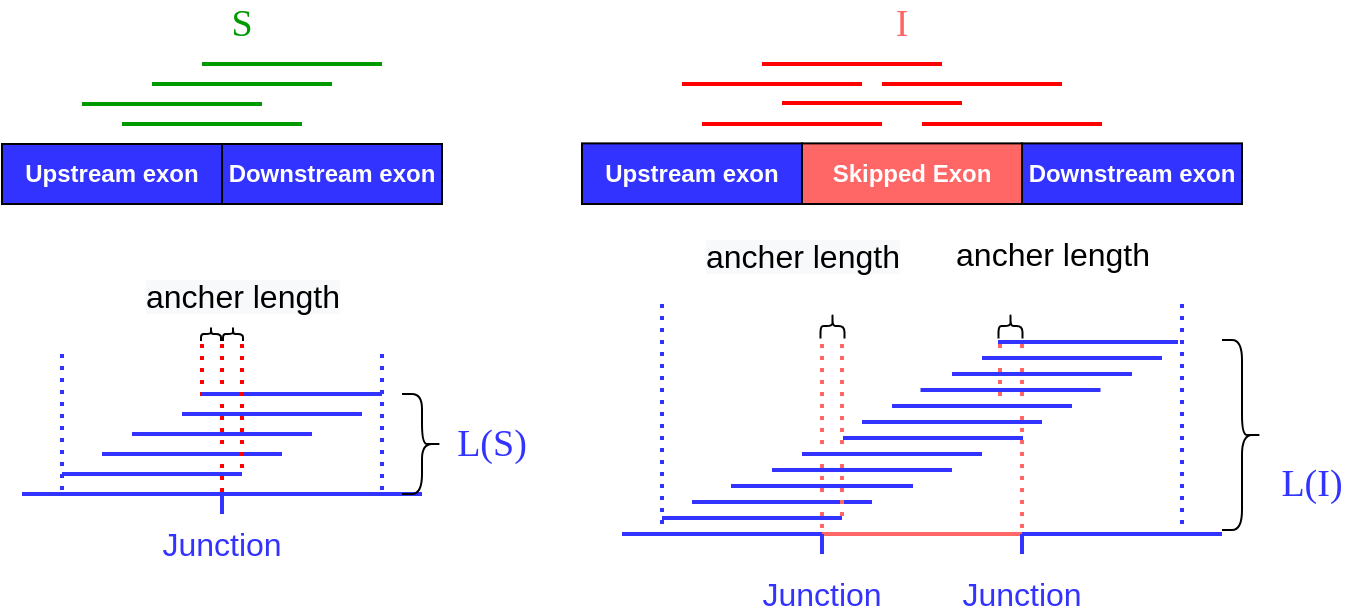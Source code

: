 <mxfile version="14.5.4" type="github">
  <diagram id="DNjFaCcENhAwe2-UgSe2" name="Page-1">
    <mxGraphModel dx="641" dy="588" grid="1" gridSize="10" guides="1" tooltips="1" connect="0" arrows="1" fold="1" page="1" pageScale="1" pageWidth="1169" pageHeight="827" math="0" shadow="0">
      <root>
        <mxCell id="0" />
        <mxCell id="1" parent="0" />
        <mxCell id="RrKAQk9WSgDsEkspCCAe-52" value="" style="group" parent="1" vertex="1" connectable="0">
          <mxGeometry x="370" y="365" width="210" height="155" as="geometry" />
        </mxCell>
        <mxCell id="8OU9jWKdstNd1OK4Vplz-22" value="" style="endArrow=none;dashed=1;html=1;dashPattern=1 2;strokeWidth=2;fontSize=16;fontColor=#3333FF;strokeColor=#FF0000;" edge="1" parent="RrKAQk9WSgDsEkspCCAe-52">
          <mxGeometry width="50" height="50" relative="1" as="geometry">
            <mxPoint x="90" y="45" as="sourcePoint" />
            <mxPoint x="90" y="71" as="targetPoint" />
          </mxGeometry>
        </mxCell>
        <mxCell id="RrKAQk9WSgDsEkspCCAe-29" value="" style="endArrow=none;html=1;strokeWidth=2;fontColor=#3333FF;strokeColor=#3333FF;" parent="RrKAQk9WSgDsEkspCCAe-52" edge="1">
          <mxGeometry width="50" height="50" relative="1" as="geometry">
            <mxPoint y="120" as="sourcePoint" />
            <mxPoint x="100" y="120" as="targetPoint" />
          </mxGeometry>
        </mxCell>
        <mxCell id="RrKAQk9WSgDsEkspCCAe-30" value="" style="endArrow=none;html=1;strokeWidth=2;strokeColor=#3333FF;" parent="RrKAQk9WSgDsEkspCCAe-52" edge="1">
          <mxGeometry width="50" height="50" relative="1" as="geometry">
            <mxPoint x="100" y="120" as="sourcePoint" />
            <mxPoint x="200" y="120" as="targetPoint" />
          </mxGeometry>
        </mxCell>
        <mxCell id="RrKAQk9WSgDsEkspCCAe-32" value="" style="endArrow=none;html=1;strokeWidth=2;strokeColor=#3333FF;" parent="RrKAQk9WSgDsEkspCCAe-52" edge="1">
          <mxGeometry width="50" height="50" relative="1" as="geometry">
            <mxPoint x="100" y="130" as="sourcePoint" />
            <mxPoint x="100" y="120" as="targetPoint" />
          </mxGeometry>
        </mxCell>
        <mxCell id="RrKAQk9WSgDsEkspCCAe-33" value="Junction" style="text;html=1;strokeColor=none;fillColor=none;align=center;verticalAlign=middle;whiteSpace=wrap;rounded=0;fontColor=#3333FF;fontSize=16;" parent="RrKAQk9WSgDsEkspCCAe-52" vertex="1">
          <mxGeometry x="80" y="135" width="40" height="20" as="geometry" />
        </mxCell>
        <mxCell id="RrKAQk9WSgDsEkspCCAe-34" value="" style="endArrow=none;html=1;strokeColor=#3333FF;strokeWidth=2;fontSize=16;fontColor=#3333FF;" parent="RrKAQk9WSgDsEkspCCAe-52" edge="1">
          <mxGeometry width="50" height="50" relative="1" as="geometry">
            <mxPoint x="20" y="110" as="sourcePoint" />
            <mxPoint x="110" y="110" as="targetPoint" />
          </mxGeometry>
        </mxCell>
        <mxCell id="RrKAQk9WSgDsEkspCCAe-37" value="" style="endArrow=none;dashed=1;html=1;dashPattern=1 2;strokeWidth=2;fontSize=16;fontColor=#3333FF;strokeColor=#FF0000;" parent="RrKAQk9WSgDsEkspCCAe-52" edge="1">
          <mxGeometry width="50" height="50" relative="1" as="geometry">
            <mxPoint x="100" y="45" as="sourcePoint" />
            <mxPoint x="100" y="120" as="targetPoint" />
          </mxGeometry>
        </mxCell>
        <mxCell id="RrKAQk9WSgDsEkspCCAe-39" value="" style="endArrow=none;html=1;strokeWidth=2;fontSize=16;fontColor=#3333FF;strokeColor=#3333FF;" parent="RrKAQk9WSgDsEkspCCAe-52" edge="1">
          <mxGeometry width="50" height="50" relative="1" as="geometry">
            <mxPoint x="90" y="70" as="sourcePoint" />
            <mxPoint x="180" y="70" as="targetPoint" />
          </mxGeometry>
        </mxCell>
        <mxCell id="RrKAQk9WSgDsEkspCCAe-40" value="" style="endArrow=none;html=1;strokeColor=#3333FF;strokeWidth=2;fontSize=16;fontColor=#3333FF;" parent="RrKAQk9WSgDsEkspCCAe-52" edge="1">
          <mxGeometry width="50" height="50" relative="1" as="geometry">
            <mxPoint x="40" y="100" as="sourcePoint" />
            <mxPoint x="130" y="100" as="targetPoint" />
          </mxGeometry>
        </mxCell>
        <mxCell id="RrKAQk9WSgDsEkspCCAe-41" value="" style="endArrow=none;html=1;strokeColor=#3333FF;strokeWidth=2;fontSize=16;fontColor=#3333FF;" parent="RrKAQk9WSgDsEkspCCAe-52" edge="1">
          <mxGeometry width="50" height="50" relative="1" as="geometry">
            <mxPoint x="55" y="90" as="sourcePoint" />
            <mxPoint x="145" y="90" as="targetPoint" />
          </mxGeometry>
        </mxCell>
        <mxCell id="RrKAQk9WSgDsEkspCCAe-42" value="" style="endArrow=none;html=1;strokeWidth=2;fontSize=16;fontColor=#3333FF;strokeColor=#3333FF;" parent="RrKAQk9WSgDsEkspCCAe-52" edge="1">
          <mxGeometry width="50" height="50" relative="1" as="geometry">
            <mxPoint x="80" y="80" as="sourcePoint" />
            <mxPoint x="170" y="80" as="targetPoint" />
          </mxGeometry>
        </mxCell>
        <mxCell id="RrKAQk9WSgDsEkspCCAe-48" value="" style="endArrow=none;dashed=1;html=1;dashPattern=1 2;strokeWidth=2;fontSize=16;fontColor=#3333FF;strokeColor=#3333FF;" parent="RrKAQk9WSgDsEkspCCAe-52" edge="1">
          <mxGeometry width="50" height="50" relative="1" as="geometry">
            <mxPoint x="20" y="50" as="sourcePoint" />
            <mxPoint x="20" y="120" as="targetPoint" />
          </mxGeometry>
        </mxCell>
        <mxCell id="RrKAQk9WSgDsEkspCCAe-49" value="" style="endArrow=none;dashed=1;html=1;dashPattern=1 2;strokeWidth=2;fontSize=16;fontColor=#3333FF;strokeColor=#3333FF;" parent="RrKAQk9WSgDsEkspCCAe-52" edge="1">
          <mxGeometry width="50" height="50" relative="1" as="geometry">
            <mxPoint x="180" y="50" as="sourcePoint" />
            <mxPoint x="180" y="120" as="targetPoint" />
          </mxGeometry>
        </mxCell>
        <mxCell id="8OU9jWKdstNd1OK4Vplz-21" value="" style="endArrow=none;dashed=1;html=1;dashPattern=1 2;strokeWidth=2;fontSize=16;fontColor=#3333FF;strokeColor=#FF0000;" edge="1" parent="RrKAQk9WSgDsEkspCCAe-52">
          <mxGeometry width="50" height="50" relative="1" as="geometry">
            <mxPoint x="110" y="45" as="sourcePoint" />
            <mxPoint x="110.0" y="111" as="targetPoint" />
          </mxGeometry>
        </mxCell>
        <mxCell id="8OU9jWKdstNd1OK4Vplz-23" value="" style="shape=curlyBracket;whiteSpace=wrap;html=1;rounded=1;fillColor=none;fontSize=16;fontColor=#3333FF;rotation=90;" vertex="1" parent="RrKAQk9WSgDsEkspCCAe-52">
          <mxGeometry x="91" y="35" width="7" height="10" as="geometry" />
        </mxCell>
        <mxCell id="8OU9jWKdstNd1OK4Vplz-24" value="" style="shape=curlyBracket;whiteSpace=wrap;html=1;rounded=1;fillColor=none;fontSize=16;fontColor=#3333FF;rotation=90;" vertex="1" parent="RrKAQk9WSgDsEkspCCAe-52">
          <mxGeometry x="102" y="35" width="7" height="10" as="geometry" />
        </mxCell>
        <mxCell id="RrKAQk9WSgDsEkspCCAe-50" value="" style="shape=curlyBracket;whiteSpace=wrap;html=1;rounded=1;fillColor=none;fontSize=16;fontColor=#3333FF;rotation=-180;" parent="RrKAQk9WSgDsEkspCCAe-52" vertex="1">
          <mxGeometry x="190" y="70" width="20" height="50" as="geometry" />
        </mxCell>
        <mxCell id="8OU9jWKdstNd1OK4Vplz-25" value="&lt;span style=&quot;color: rgb(0, 0, 0); font-family: helvetica; font-size: 16px; font-style: normal; font-weight: normal; letter-spacing: normal; text-align: center; text-indent: 0px; text-transform: none; word-spacing: 0px; background-color: rgb(248, 249, 250); text-decoration: none; display: inline; float: none;&quot;&gt;ancher length&lt;/span&gt;" style="text;whiteSpace=wrap;html=1;" vertex="1" parent="RrKAQk9WSgDsEkspCCAe-52">
          <mxGeometry x="60" y="5" width="120" height="30" as="geometry" />
        </mxCell>
        <mxCell id="RrKAQk9WSgDsEkspCCAe-97" value="" style="group" parent="1" vertex="1" connectable="0">
          <mxGeometry x="650" y="240" width="330" height="100" as="geometry" />
        </mxCell>
        <mxCell id="RrKAQk9WSgDsEkspCCAe-4" value="" style="group" parent="RrKAQk9WSgDsEkspCCAe-97" vertex="1" connectable="0">
          <mxGeometry y="69.697" width="330" height="30.303" as="geometry" />
        </mxCell>
        <mxCell id="RrKAQk9WSgDsEkspCCAe-5" value="&lt;b&gt;&lt;font color=&quot;#ffffff&quot;&gt;Downstream exon&lt;/font&gt;&lt;/b&gt;" style="rounded=0;whiteSpace=wrap;html=1;fillColor=#3333FF;" parent="RrKAQk9WSgDsEkspCCAe-4" vertex="1">
          <mxGeometry x="220" width="110" height="30.303" as="geometry" />
        </mxCell>
        <mxCell id="RrKAQk9WSgDsEkspCCAe-6" value="&lt;b&gt;&lt;font color=&quot;#ffffff&quot;&gt;Upstream exon&lt;/font&gt;&lt;/b&gt;" style="rounded=0;whiteSpace=wrap;html=1;fillColor=#3333FF;" parent="RrKAQk9WSgDsEkspCCAe-4" vertex="1">
          <mxGeometry width="110" height="30.303" as="geometry" />
        </mxCell>
        <mxCell id="RrKAQk9WSgDsEkspCCAe-7" value="&lt;b&gt;&lt;font color=&quot;#ffffff&quot;&gt;Skipped Exon&lt;/font&gt;&lt;/b&gt;" style="rounded=0;whiteSpace=wrap;html=1;fillColor=#FF6666;" parent="RrKAQk9WSgDsEkspCCAe-4" vertex="1">
          <mxGeometry x="110" width="110" height="30.303" as="geometry" />
        </mxCell>
        <mxCell id="RrKAQk9WSgDsEkspCCAe-27" value="&lt;font face=&quot;Comic Sans MS&quot; color=&quot;#ff6666&quot;&gt;&lt;span style=&quot;font-size: 19px&quot;&gt;I&lt;/span&gt;&lt;/font&gt;" style="text;html=1;strokeColor=none;fillColor=none;align=center;verticalAlign=middle;whiteSpace=wrap;rounded=0;" parent="RrKAQk9WSgDsEkspCCAe-97" vertex="1">
          <mxGeometry x="140" width="40" height="20.202" as="geometry" />
        </mxCell>
        <mxCell id="8OU9jWKdstNd1OK4Vplz-8" value="" style="endArrow=none;html=1;strokeWidth=2;fontSize=16;fontColor=#3333FF;strokeColor=#FF0000;" edge="1" parent="RrKAQk9WSgDsEkspCCAe-97">
          <mxGeometry width="50" height="50" relative="1" as="geometry">
            <mxPoint x="60" y="60" as="sourcePoint" />
            <mxPoint x="150" y="60" as="targetPoint" />
          </mxGeometry>
        </mxCell>
        <mxCell id="8OU9jWKdstNd1OK4Vplz-9" value="" style="endArrow=none;html=1;strokeWidth=2;fontSize=16;fontColor=#3333FF;strokeColor=#FF0000;" edge="1" parent="RrKAQk9WSgDsEkspCCAe-97">
          <mxGeometry width="50" height="50" relative="1" as="geometry">
            <mxPoint x="100" y="49.5" as="sourcePoint" />
            <mxPoint x="190" y="49.5" as="targetPoint" />
          </mxGeometry>
        </mxCell>
        <mxCell id="8OU9jWKdstNd1OK4Vplz-10" value="" style="endArrow=none;html=1;strokeWidth=2;fontSize=16;fontColor=#3333FF;strokeColor=#FF0000;" edge="1" parent="RrKAQk9WSgDsEkspCCAe-97">
          <mxGeometry width="50" height="50" relative="1" as="geometry">
            <mxPoint x="170" y="60" as="sourcePoint" />
            <mxPoint x="260" y="60" as="targetPoint" />
          </mxGeometry>
        </mxCell>
        <mxCell id="8OU9jWKdstNd1OK4Vplz-11" value="" style="endArrow=none;html=1;strokeWidth=2;fontSize=16;fontColor=#3333FF;strokeColor=#FF0000;" edge="1" parent="RrKAQk9WSgDsEkspCCAe-97">
          <mxGeometry width="50" height="50" relative="1" as="geometry">
            <mxPoint x="150" y="40" as="sourcePoint" />
            <mxPoint x="240" y="40" as="targetPoint" />
          </mxGeometry>
        </mxCell>
        <mxCell id="8OU9jWKdstNd1OK4Vplz-12" value="" style="endArrow=none;html=1;strokeWidth=2;fontSize=16;fontColor=#3333FF;strokeColor=#FF0000;" edge="1" parent="RrKAQk9WSgDsEkspCCAe-97">
          <mxGeometry width="50" height="50" relative="1" as="geometry">
            <mxPoint x="90" y="30" as="sourcePoint" />
            <mxPoint x="180" y="30" as="targetPoint" />
          </mxGeometry>
        </mxCell>
        <mxCell id="8OU9jWKdstNd1OK4Vplz-13" value="" style="endArrow=none;html=1;strokeWidth=2;fontSize=16;fontColor=#3333FF;strokeColor=#FF0000;" edge="1" parent="RrKAQk9WSgDsEkspCCAe-97">
          <mxGeometry width="50" height="50" relative="1" as="geometry">
            <mxPoint x="50" y="40" as="sourcePoint" />
            <mxPoint x="140" y="40" as="targetPoint" />
          </mxGeometry>
        </mxCell>
        <mxCell id="RrKAQk9WSgDsEkspCCAe-98" value="" style="group" parent="1" vertex="1" connectable="0">
          <mxGeometry x="360" y="240" width="220" height="100" as="geometry" />
        </mxCell>
        <mxCell id="RrKAQk9WSgDsEkspCCAe-1" value="" style="group" parent="RrKAQk9WSgDsEkspCCAe-98" vertex="1" connectable="0">
          <mxGeometry y="70" width="220" height="30" as="geometry" />
        </mxCell>
        <mxCell id="RrKAQk9WSgDsEkspCCAe-2" value="&lt;b&gt;&lt;font color=&quot;#ffffff&quot;&gt;Upstream exon&lt;/font&gt;&lt;/b&gt;" style="rounded=0;whiteSpace=wrap;html=1;fillColor=#3333FF;" parent="RrKAQk9WSgDsEkspCCAe-1" vertex="1">
          <mxGeometry width="110" height="30" as="geometry" />
        </mxCell>
        <mxCell id="RrKAQk9WSgDsEkspCCAe-3" value="&lt;b&gt;&lt;font color=&quot;#ffffff&quot;&gt;Downstream exon&lt;/font&gt;&lt;/b&gt;" style="rounded=0;whiteSpace=wrap;html=1;fillColor=#3333FF;" parent="RrKAQk9WSgDsEkspCCAe-1" vertex="1">
          <mxGeometry x="110" width="110" height="30" as="geometry" />
        </mxCell>
        <mxCell id="RrKAQk9WSgDsEkspCCAe-26" value="&lt;font color=&quot;#009900&quot; style=&quot;font-size: 19px&quot; face=&quot;Comic Sans MS&quot;&gt;S&lt;/font&gt;" style="text;html=1;strokeColor=none;fillColor=none;align=center;verticalAlign=middle;whiteSpace=wrap;rounded=0;" parent="RrKAQk9WSgDsEkspCCAe-98" vertex="1">
          <mxGeometry x="100" width="40" height="20" as="geometry" />
        </mxCell>
        <mxCell id="8OU9jWKdstNd1OK4Vplz-1" value="" style="endArrow=none;html=1;strokeWidth=2;fontSize=16;fontColor=#3333FF;strokeColor=#009900;" edge="1" parent="RrKAQk9WSgDsEkspCCAe-98">
          <mxGeometry width="50" height="50" relative="1" as="geometry">
            <mxPoint x="60" y="60" as="sourcePoint" />
            <mxPoint x="150" y="60" as="targetPoint" />
          </mxGeometry>
        </mxCell>
        <mxCell id="8OU9jWKdstNd1OK4Vplz-4" value="" style="endArrow=none;html=1;strokeWidth=2;fontSize=16;fontColor=#3333FF;strokeColor=#009900;" edge="1" parent="RrKAQk9WSgDsEkspCCAe-98">
          <mxGeometry width="50" height="50" relative="1" as="geometry">
            <mxPoint x="40" y="50" as="sourcePoint" />
            <mxPoint x="130" y="50" as="targetPoint" />
          </mxGeometry>
        </mxCell>
        <mxCell id="8OU9jWKdstNd1OK4Vplz-5" value="" style="endArrow=none;html=1;strokeWidth=2;fontSize=16;fontColor=#3333FF;strokeColor=#009900;" edge="1" parent="RrKAQk9WSgDsEkspCCAe-98">
          <mxGeometry width="50" height="50" relative="1" as="geometry">
            <mxPoint x="75" y="40" as="sourcePoint" />
            <mxPoint x="165" y="40" as="targetPoint" />
          </mxGeometry>
        </mxCell>
        <mxCell id="8OU9jWKdstNd1OK4Vplz-6" value="" style="endArrow=none;html=1;strokeWidth=2;fontSize=16;fontColor=#3333FF;strokeColor=#009900;" edge="1" parent="RrKAQk9WSgDsEkspCCAe-98">
          <mxGeometry width="50" height="50" relative="1" as="geometry">
            <mxPoint x="100" y="30" as="sourcePoint" />
            <mxPoint x="190" y="30" as="targetPoint" />
          </mxGeometry>
        </mxCell>
        <mxCell id="RrKAQk9WSgDsEkspCCAe-99" value="" style="group" parent="1" vertex="1" connectable="0">
          <mxGeometry x="670" y="385" width="300" height="160" as="geometry" />
        </mxCell>
        <mxCell id="RrKAQk9WSgDsEkspCCAe-73" value="" style="endArrow=none;html=1;strokeWidth=2;fontColor=#3333FF;strokeColor=#3333FF;" parent="RrKAQk9WSgDsEkspCCAe-99" edge="1">
          <mxGeometry width="50" height="50" relative="1" as="geometry">
            <mxPoint y="120" as="sourcePoint" />
            <mxPoint x="100" y="120" as="targetPoint" />
          </mxGeometry>
        </mxCell>
        <mxCell id="RrKAQk9WSgDsEkspCCAe-74" value="" style="endArrow=none;html=1;strokeWidth=2;strokeColor=#FF6666;" parent="RrKAQk9WSgDsEkspCCAe-99" edge="1">
          <mxGeometry width="50" height="50" relative="1" as="geometry">
            <mxPoint x="100" y="120" as="sourcePoint" />
            <mxPoint x="200" y="120" as="targetPoint" />
          </mxGeometry>
        </mxCell>
        <mxCell id="RrKAQk9WSgDsEkspCCAe-75" value="" style="endArrow=none;html=1;strokeWidth=2;strokeColor=#3333FF;" parent="RrKAQk9WSgDsEkspCCAe-99" edge="1">
          <mxGeometry width="50" height="50" relative="1" as="geometry">
            <mxPoint x="200" y="120" as="sourcePoint" />
            <mxPoint x="300" y="120" as="targetPoint" />
          </mxGeometry>
        </mxCell>
        <mxCell id="RrKAQk9WSgDsEkspCCAe-76" value="" style="endArrow=none;dashed=1;html=1;dashPattern=1 2;strokeWidth=2;fontSize=16;fontColor=#3333FF;strokeColor=#FF6666;" parent="RrKAQk9WSgDsEkspCCAe-99" edge="1">
          <mxGeometry width="50" height="50" relative="1" as="geometry">
            <mxPoint x="100" y="25" as="sourcePoint" />
            <mxPoint x="100" y="120" as="targetPoint" />
          </mxGeometry>
        </mxCell>
        <mxCell id="RrKAQk9WSgDsEkspCCAe-77" value="" style="endArrow=none;dashed=1;html=1;dashPattern=1 2;strokeWidth=2;fontSize=16;fontColor=#3333FF;strokeColor=#FF6666;" parent="RrKAQk9WSgDsEkspCCAe-99" edge="1">
          <mxGeometry width="50" height="50" relative="1" as="geometry">
            <mxPoint x="200" y="25" as="sourcePoint" />
            <mxPoint x="200" y="120" as="targetPoint" />
          </mxGeometry>
        </mxCell>
        <mxCell id="RrKAQk9WSgDsEkspCCAe-78" value="" style="endArrow=none;html=1;strokeColor=#3333FF;strokeWidth=2;fontSize=16;fontColor=#3333FF;" parent="RrKAQk9WSgDsEkspCCAe-99" edge="1">
          <mxGeometry width="50" height="50" relative="1" as="geometry">
            <mxPoint x="20" y="112" as="sourcePoint" />
            <mxPoint x="110" y="112" as="targetPoint" />
          </mxGeometry>
        </mxCell>
        <mxCell id="RrKAQk9WSgDsEkspCCAe-81" value="" style="endArrow=none;html=1;strokeWidth=2;strokeColor=#3333FF;" parent="RrKAQk9WSgDsEkspCCAe-99" edge="1">
          <mxGeometry width="50" height="50" relative="1" as="geometry">
            <mxPoint x="100" y="130" as="sourcePoint" />
            <mxPoint x="100" y="120" as="targetPoint" />
          </mxGeometry>
        </mxCell>
        <mxCell id="RrKAQk9WSgDsEkspCCAe-83" value="" style="endArrow=none;html=1;strokeWidth=2;strokeColor=#3333FF;" parent="RrKAQk9WSgDsEkspCCAe-99" edge="1">
          <mxGeometry width="50" height="50" relative="1" as="geometry">
            <mxPoint x="200" y="130" as="sourcePoint" />
            <mxPoint x="200" y="120" as="targetPoint" />
          </mxGeometry>
        </mxCell>
        <mxCell id="RrKAQk9WSgDsEkspCCAe-84" value="Junction" style="text;html=1;strokeColor=none;fillColor=none;align=center;verticalAlign=middle;whiteSpace=wrap;rounded=0;fontColor=#3333FF;fontSize=16;" parent="RrKAQk9WSgDsEkspCCAe-99" vertex="1">
          <mxGeometry x="80" y="140" width="40" height="20" as="geometry" />
        </mxCell>
        <mxCell id="RrKAQk9WSgDsEkspCCAe-85" value="Junction" style="text;html=1;strokeColor=none;fillColor=none;align=center;verticalAlign=middle;whiteSpace=wrap;rounded=0;fontColor=#3333FF;fontSize=16;" parent="RrKAQk9WSgDsEkspCCAe-99" vertex="1">
          <mxGeometry x="180" y="140" width="40" height="20" as="geometry" />
        </mxCell>
        <mxCell id="RrKAQk9WSgDsEkspCCAe-87" value="" style="endArrow=none;html=1;strokeColor=#3333FF;strokeWidth=2;fontSize=16;fontColor=#3333FF;" parent="RrKAQk9WSgDsEkspCCAe-99" edge="1">
          <mxGeometry width="50" height="50" relative="1" as="geometry">
            <mxPoint x="35" y="104" as="sourcePoint" />
            <mxPoint x="125" y="104" as="targetPoint" />
          </mxGeometry>
        </mxCell>
        <mxCell id="RrKAQk9WSgDsEkspCCAe-88" value="" style="endArrow=none;html=1;strokeColor=#3333FF;strokeWidth=2;fontSize=16;fontColor=#3333FF;" parent="RrKAQk9WSgDsEkspCCAe-99" edge="1">
          <mxGeometry width="50" height="50" relative="1" as="geometry">
            <mxPoint x="54.5" y="96" as="sourcePoint" />
            <mxPoint x="145.5" y="96" as="targetPoint" />
          </mxGeometry>
        </mxCell>
        <mxCell id="RrKAQk9WSgDsEkspCCAe-89" value="" style="endArrow=none;html=1;strokeColor=#3333FF;strokeWidth=2;fontSize=16;fontColor=#3333FF;" parent="RrKAQk9WSgDsEkspCCAe-99" edge="1">
          <mxGeometry width="50" height="50" relative="1" as="geometry">
            <mxPoint x="188" y="24" as="sourcePoint" />
            <mxPoint x="278" y="24" as="targetPoint" />
          </mxGeometry>
        </mxCell>
        <mxCell id="RrKAQk9WSgDsEkspCCAe-90" value="" style="endArrow=none;html=1;strokeColor=#3333FF;strokeWidth=2;fontSize=16;fontColor=#3333FF;" parent="RrKAQk9WSgDsEkspCCAe-99" edge="1">
          <mxGeometry width="50" height="50" relative="1" as="geometry">
            <mxPoint x="110.5" y="72" as="sourcePoint" />
            <mxPoint x="200.5" y="72" as="targetPoint" />
          </mxGeometry>
        </mxCell>
        <mxCell id="RrKAQk9WSgDsEkspCCAe-92" value="" style="endArrow=none;dashed=1;html=1;dashPattern=1 2;strokeWidth=2;fontSize=16;fontColor=#3333FF;strokeColor=#3333FF;" parent="RrKAQk9WSgDsEkspCCAe-99" edge="1">
          <mxGeometry width="50" height="50" relative="1" as="geometry">
            <mxPoint x="280" y="5" as="sourcePoint" />
            <mxPoint x="280" y="120" as="targetPoint" />
          </mxGeometry>
        </mxCell>
        <mxCell id="RrKAQk9WSgDsEkspCCAe-93" value="" style="endArrow=none;dashed=1;html=1;dashPattern=1 2;strokeWidth=2;fontSize=16;fontColor=#3333FF;strokeColor=#3333FF;" parent="RrKAQk9WSgDsEkspCCAe-99" edge="1">
          <mxGeometry width="50" height="50" relative="1" as="geometry">
            <mxPoint x="20" y="5" as="sourcePoint" />
            <mxPoint x="20" y="120" as="targetPoint" />
          </mxGeometry>
        </mxCell>
        <mxCell id="XnRIO4iFNnF-pJnEFTLa-11" value="" style="endArrow=none;dashed=1;html=1;dashPattern=1 2;strokeWidth=2;fontSize=16;fontColor=#3333FF;strokeColor=#FF6666;" parent="RrKAQk9WSgDsEkspCCAe-99" edge="1">
          <mxGeometry width="50" height="50" relative="1" as="geometry">
            <mxPoint x="189" y="25" as="sourcePoint" />
            <mxPoint x="189" y="61" as="targetPoint" />
          </mxGeometry>
        </mxCell>
        <mxCell id="XnRIO4iFNnF-pJnEFTLa-12" value="" style="shape=curlyBracket;whiteSpace=wrap;html=1;rounded=1;fillColor=none;fontSize=16;fontColor=#3333FF;rotation=90;" parent="RrKAQk9WSgDsEkspCCAe-99" vertex="1">
          <mxGeometry x="188" y="10" width="12.5" height="12" as="geometry" />
        </mxCell>
        <mxCell id="8OU9jWKdstNd1OK4Vplz-18" value="" style="endArrow=none;dashed=1;html=1;dashPattern=1 2;strokeWidth=2;fontSize=16;fontColor=#3333FF;strokeColor=#FF6666;" edge="1" parent="RrKAQk9WSgDsEkspCCAe-99">
          <mxGeometry width="50" height="50" relative="1" as="geometry">
            <mxPoint x="110" y="25" as="sourcePoint" />
            <mxPoint x="110" y="111" as="targetPoint" />
          </mxGeometry>
        </mxCell>
        <mxCell id="8OU9jWKdstNd1OK4Vplz-19" value="" style="shape=curlyBracket;whiteSpace=wrap;html=1;rounded=1;fillColor=none;fontSize=16;fontColor=#3333FF;rotation=90;" vertex="1" parent="RrKAQk9WSgDsEkspCCAe-99">
          <mxGeometry x="99" y="10" width="12.5" height="12" as="geometry" />
        </mxCell>
        <mxCell id="8OU9jWKdstNd1OK4Vplz-27" value="" style="endArrow=none;html=1;strokeColor=#3333FF;strokeWidth=2;fontSize=16;fontColor=#3333FF;" edge="1" parent="RrKAQk9WSgDsEkspCCAe-99">
          <mxGeometry width="50" height="50" relative="1" as="geometry">
            <mxPoint x="75" y="88" as="sourcePoint" />
            <mxPoint x="165" y="88" as="targetPoint" />
          </mxGeometry>
        </mxCell>
        <mxCell id="8OU9jWKdstNd1OK4Vplz-28" value="" style="endArrow=none;html=1;strokeColor=#3333FF;strokeWidth=2;fontSize=16;fontColor=#3333FF;" edge="1" parent="RrKAQk9WSgDsEkspCCAe-99">
          <mxGeometry width="50" height="50" relative="1" as="geometry">
            <mxPoint x="90" y="80" as="sourcePoint" />
            <mxPoint x="180" y="80" as="targetPoint" />
          </mxGeometry>
        </mxCell>
        <mxCell id="8OU9jWKdstNd1OK4Vplz-29" value="" style="endArrow=none;html=1;strokeColor=#3333FF;strokeWidth=2;fontSize=16;fontColor=#3333FF;" edge="1" parent="RrKAQk9WSgDsEkspCCAe-99">
          <mxGeometry width="50" height="50" relative="1" as="geometry">
            <mxPoint x="120" y="64" as="sourcePoint" />
            <mxPoint x="210" y="64" as="targetPoint" />
          </mxGeometry>
        </mxCell>
        <mxCell id="8OU9jWKdstNd1OK4Vplz-30" value="" style="endArrow=none;html=1;strokeColor=#3333FF;strokeWidth=2;fontSize=16;fontColor=#3333FF;" edge="1" parent="RrKAQk9WSgDsEkspCCAe-99">
          <mxGeometry width="50" height="50" relative="1" as="geometry">
            <mxPoint x="149.25" y="48" as="sourcePoint" />
            <mxPoint x="239.25" y="48" as="targetPoint" />
          </mxGeometry>
        </mxCell>
        <mxCell id="8OU9jWKdstNd1OK4Vplz-31" value="" style="endArrow=none;html=1;strokeColor=#3333FF;strokeWidth=2;fontSize=16;fontColor=#3333FF;" edge="1" parent="RrKAQk9WSgDsEkspCCAe-99">
          <mxGeometry width="50" height="50" relative="1" as="geometry">
            <mxPoint x="135" y="56" as="sourcePoint" />
            <mxPoint x="225" y="56" as="targetPoint" />
          </mxGeometry>
        </mxCell>
        <mxCell id="8OU9jWKdstNd1OK4Vplz-32" value="" style="endArrow=none;html=1;strokeColor=#3333FF;strokeWidth=2;fontSize=16;fontColor=#3333FF;" edge="1" parent="RrKAQk9WSgDsEkspCCAe-99">
          <mxGeometry width="50" height="50" relative="1" as="geometry">
            <mxPoint x="165" y="40" as="sourcePoint" />
            <mxPoint x="255" y="40" as="targetPoint" />
          </mxGeometry>
        </mxCell>
        <mxCell id="8OU9jWKdstNd1OK4Vplz-33" value="" style="endArrow=none;html=1;strokeColor=#3333FF;strokeWidth=2;fontSize=16;fontColor=#3333FF;" edge="1" parent="RrKAQk9WSgDsEkspCCAe-99">
          <mxGeometry width="50" height="50" relative="1" as="geometry">
            <mxPoint x="180" y="32" as="sourcePoint" />
            <mxPoint x="270" y="32" as="targetPoint" />
          </mxGeometry>
        </mxCell>
        <mxCell id="8OU9jWKdstNd1OK4Vplz-20" value="&lt;span style=&quot;color: rgb(0, 0, 0); font-family: helvetica; font-size: 16px; font-style: normal; font-weight: normal; letter-spacing: normal; text-align: center; text-indent: 0px; text-transform: none; word-spacing: 0px; background-color: rgb(248, 249, 250); text-decoration: none; display: inline; float: none;&quot;&gt;ancher length&lt;/span&gt;" style="text;whiteSpace=wrap;html=1;" vertex="1" parent="1">
          <mxGeometry x="710" y="350" width="120" height="30" as="geometry" />
        </mxCell>
        <mxCell id="RrKAQk9WSgDsEkspCCAe-51" value="&lt;font style=&quot;font-size: 19px&quot; face=&quot;Comic Sans MS&quot; color=&quot;#3333ff&quot;&gt;L(S)&lt;/font&gt;" style="text;html=1;strokeColor=none;fillColor=none;align=center;verticalAlign=middle;whiteSpace=wrap;rounded=0;" parent="1" vertex="1">
          <mxGeometry x="585" y="450" width="40" height="20" as="geometry" />
        </mxCell>
        <mxCell id="RrKAQk9WSgDsEkspCCAe-94" value="" style="shape=curlyBracket;whiteSpace=wrap;html=1;rounded=1;fillColor=none;fontSize=16;fontColor=#3333FF;rotation=-180;size=0.5;" parent="1" vertex="1">
          <mxGeometry x="970" y="408" width="20" height="95" as="geometry" />
        </mxCell>
        <mxCell id="RrKAQk9WSgDsEkspCCAe-95" value="&lt;font style=&quot;font-size: 19px&quot; face=&quot;Comic Sans MS&quot; color=&quot;#3333ff&quot;&gt;L(I)&lt;/font&gt;" style="text;html=1;strokeColor=none;fillColor=none;align=center;verticalAlign=middle;whiteSpace=wrap;rounded=0;" parent="1" vertex="1">
          <mxGeometry x="995" y="470" width="40" height="20" as="geometry" />
        </mxCell>
        <mxCell id="XnRIO4iFNnF-pJnEFTLa-13" value="&lt;font style=&quot;font-size: 16px&quot;&gt;ancher length&lt;/font&gt;" style="text;html=1;strokeColor=none;fillColor=none;align=center;verticalAlign=middle;whiteSpace=wrap;rounded=0;" parent="1" vertex="1">
          <mxGeometry x="830" y="355" width="110.75" height="20" as="geometry" />
        </mxCell>
      </root>
    </mxGraphModel>
  </diagram>
</mxfile>
